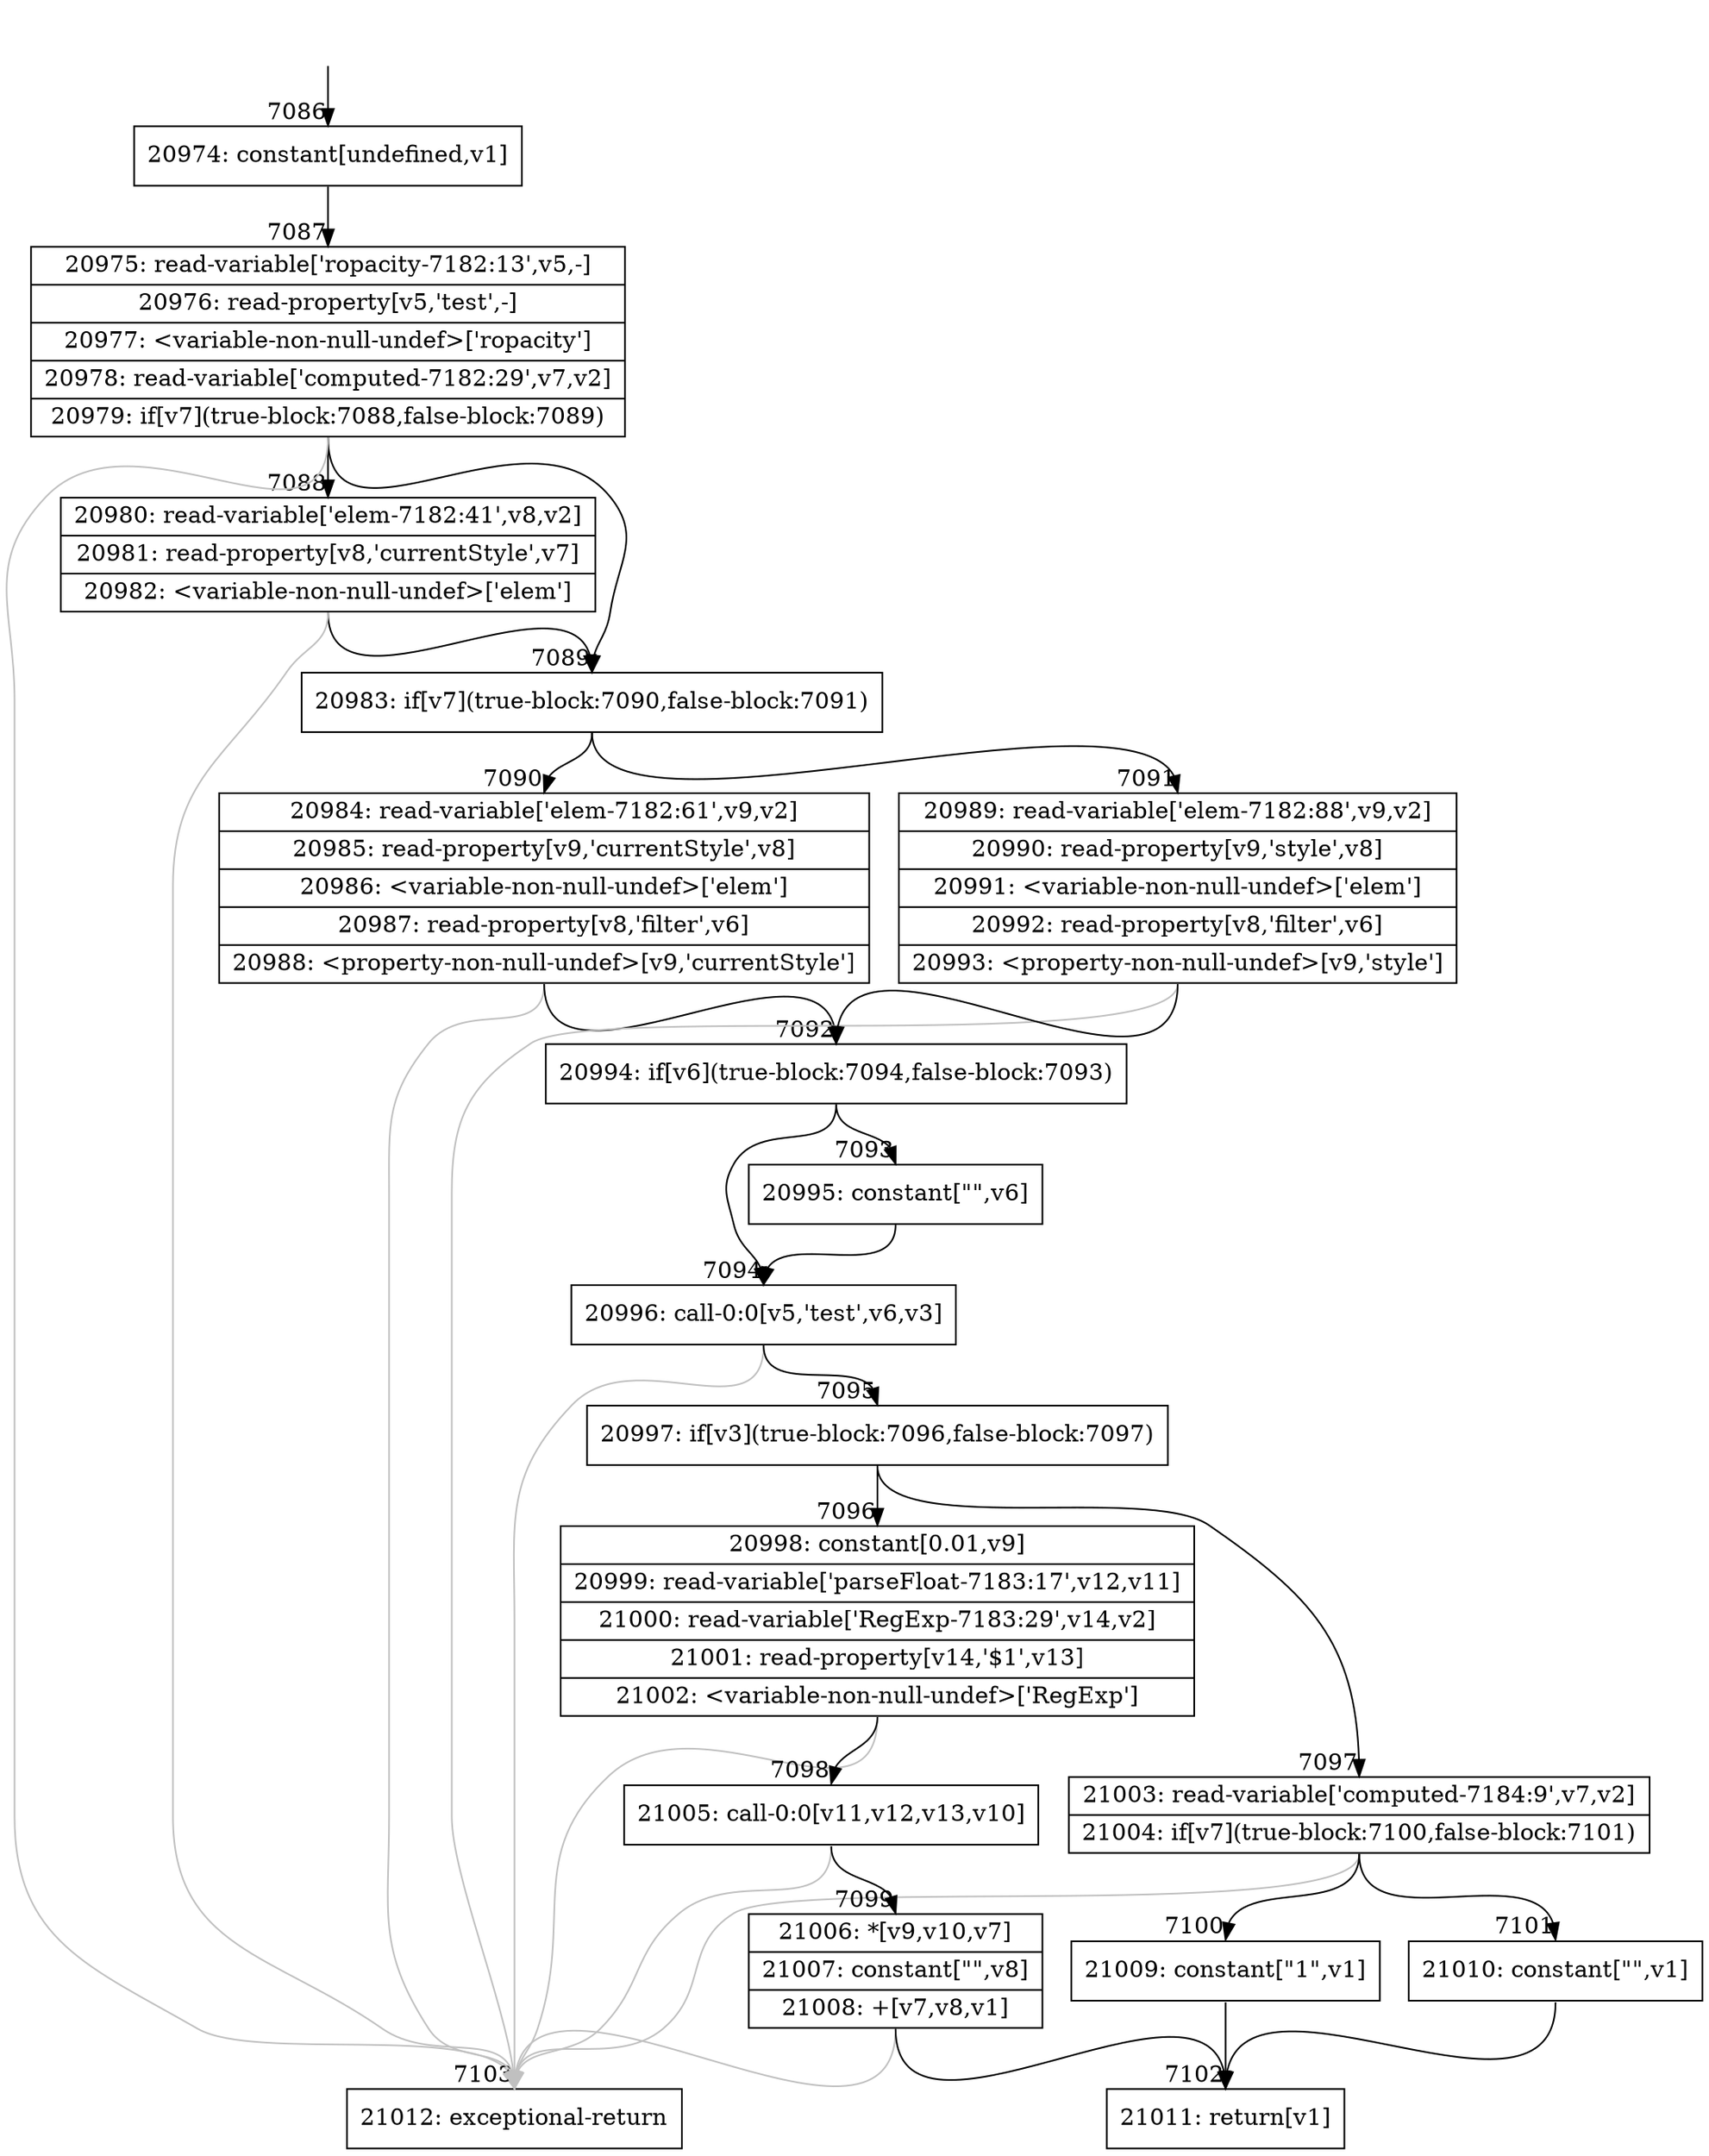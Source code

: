 digraph {
rankdir="TD"
BB_entry443[shape=none,label=""];
BB_entry443 -> BB7086 [tailport=s, headport=n, headlabel="    7086"]
BB7086 [shape=record label="{20974: constant[undefined,v1]}" ] 
BB7086 -> BB7087 [tailport=s, headport=n, headlabel="      7087"]
BB7087 [shape=record label="{20975: read-variable['ropacity-7182:13',v5,-]|20976: read-property[v5,'test',-]|20977: \<variable-non-null-undef\>['ropacity']|20978: read-variable['computed-7182:29',v7,v2]|20979: if[v7](true-block:7088,false-block:7089)}" ] 
BB7087 -> BB7089 [tailport=s, headport=n, headlabel="      7089"]
BB7087 -> BB7088 [tailport=s, headport=n, headlabel="      7088"]
BB7087 -> BB7103 [tailport=s, headport=n, color=gray, headlabel="      7103"]
BB7088 [shape=record label="{20980: read-variable['elem-7182:41',v8,v2]|20981: read-property[v8,'currentStyle',v7]|20982: \<variable-non-null-undef\>['elem']}" ] 
BB7088 -> BB7089 [tailport=s, headport=n]
BB7088 -> BB7103 [tailport=s, headport=n, color=gray]
BB7089 [shape=record label="{20983: if[v7](true-block:7090,false-block:7091)}" ] 
BB7089 -> BB7090 [tailport=s, headport=n, headlabel="      7090"]
BB7089 -> BB7091 [tailport=s, headport=n, headlabel="      7091"]
BB7090 [shape=record label="{20984: read-variable['elem-7182:61',v9,v2]|20985: read-property[v9,'currentStyle',v8]|20986: \<variable-non-null-undef\>['elem']|20987: read-property[v8,'filter',v6]|20988: \<property-non-null-undef\>[v9,'currentStyle']}" ] 
BB7090 -> BB7092 [tailport=s, headport=n, headlabel="      7092"]
BB7090 -> BB7103 [tailport=s, headport=n, color=gray]
BB7091 [shape=record label="{20989: read-variable['elem-7182:88',v9,v2]|20990: read-property[v9,'style',v8]|20991: \<variable-non-null-undef\>['elem']|20992: read-property[v8,'filter',v6]|20993: \<property-non-null-undef\>[v9,'style']}" ] 
BB7091 -> BB7092 [tailport=s, headport=n]
BB7091 -> BB7103 [tailport=s, headport=n, color=gray]
BB7092 [shape=record label="{20994: if[v6](true-block:7094,false-block:7093)}" ] 
BB7092 -> BB7094 [tailport=s, headport=n, headlabel="      7094"]
BB7092 -> BB7093 [tailport=s, headport=n, headlabel="      7093"]
BB7093 [shape=record label="{20995: constant[\"\",v6]}" ] 
BB7093 -> BB7094 [tailport=s, headport=n]
BB7094 [shape=record label="{20996: call-0:0[v5,'test',v6,v3]}" ] 
BB7094 -> BB7095 [tailport=s, headport=n, headlabel="      7095"]
BB7094 -> BB7103 [tailport=s, headport=n, color=gray]
BB7095 [shape=record label="{20997: if[v3](true-block:7096,false-block:7097)}" ] 
BB7095 -> BB7096 [tailport=s, headport=n, headlabel="      7096"]
BB7095 -> BB7097 [tailport=s, headport=n, headlabel="      7097"]
BB7096 [shape=record label="{20998: constant[0.01,v9]|20999: read-variable['parseFloat-7183:17',v12,v11]|21000: read-variable['RegExp-7183:29',v14,v2]|21001: read-property[v14,'$1',v13]|21002: \<variable-non-null-undef\>['RegExp']}" ] 
BB7096 -> BB7098 [tailport=s, headport=n, headlabel="      7098"]
BB7096 -> BB7103 [tailport=s, headport=n, color=gray]
BB7097 [shape=record label="{21003: read-variable['computed-7184:9',v7,v2]|21004: if[v7](true-block:7100,false-block:7101)}" ] 
BB7097 -> BB7100 [tailport=s, headport=n, headlabel="      7100"]
BB7097 -> BB7101 [tailport=s, headport=n, headlabel="      7101"]
BB7097 -> BB7103 [tailport=s, headport=n, color=gray]
BB7098 [shape=record label="{21005: call-0:0[v11,v12,v13,v10]}" ] 
BB7098 -> BB7099 [tailport=s, headport=n, headlabel="      7099"]
BB7098 -> BB7103 [tailport=s, headport=n, color=gray]
BB7099 [shape=record label="{21006: *[v9,v10,v7]|21007: constant[\"\",v8]|21008: +[v7,v8,v1]}" ] 
BB7099 -> BB7102 [tailport=s, headport=n, headlabel="      7102"]
BB7099 -> BB7103 [tailport=s, headport=n, color=gray]
BB7100 [shape=record label="{21009: constant[\"1\",v1]}" ] 
BB7100 -> BB7102 [tailport=s, headport=n]
BB7101 [shape=record label="{21010: constant[\"\",v1]}" ] 
BB7101 -> BB7102 [tailport=s, headport=n]
BB7102 [shape=record label="{21011: return[v1]}" ] 
BB7103 [shape=record label="{21012: exceptional-return}" ] 
}

